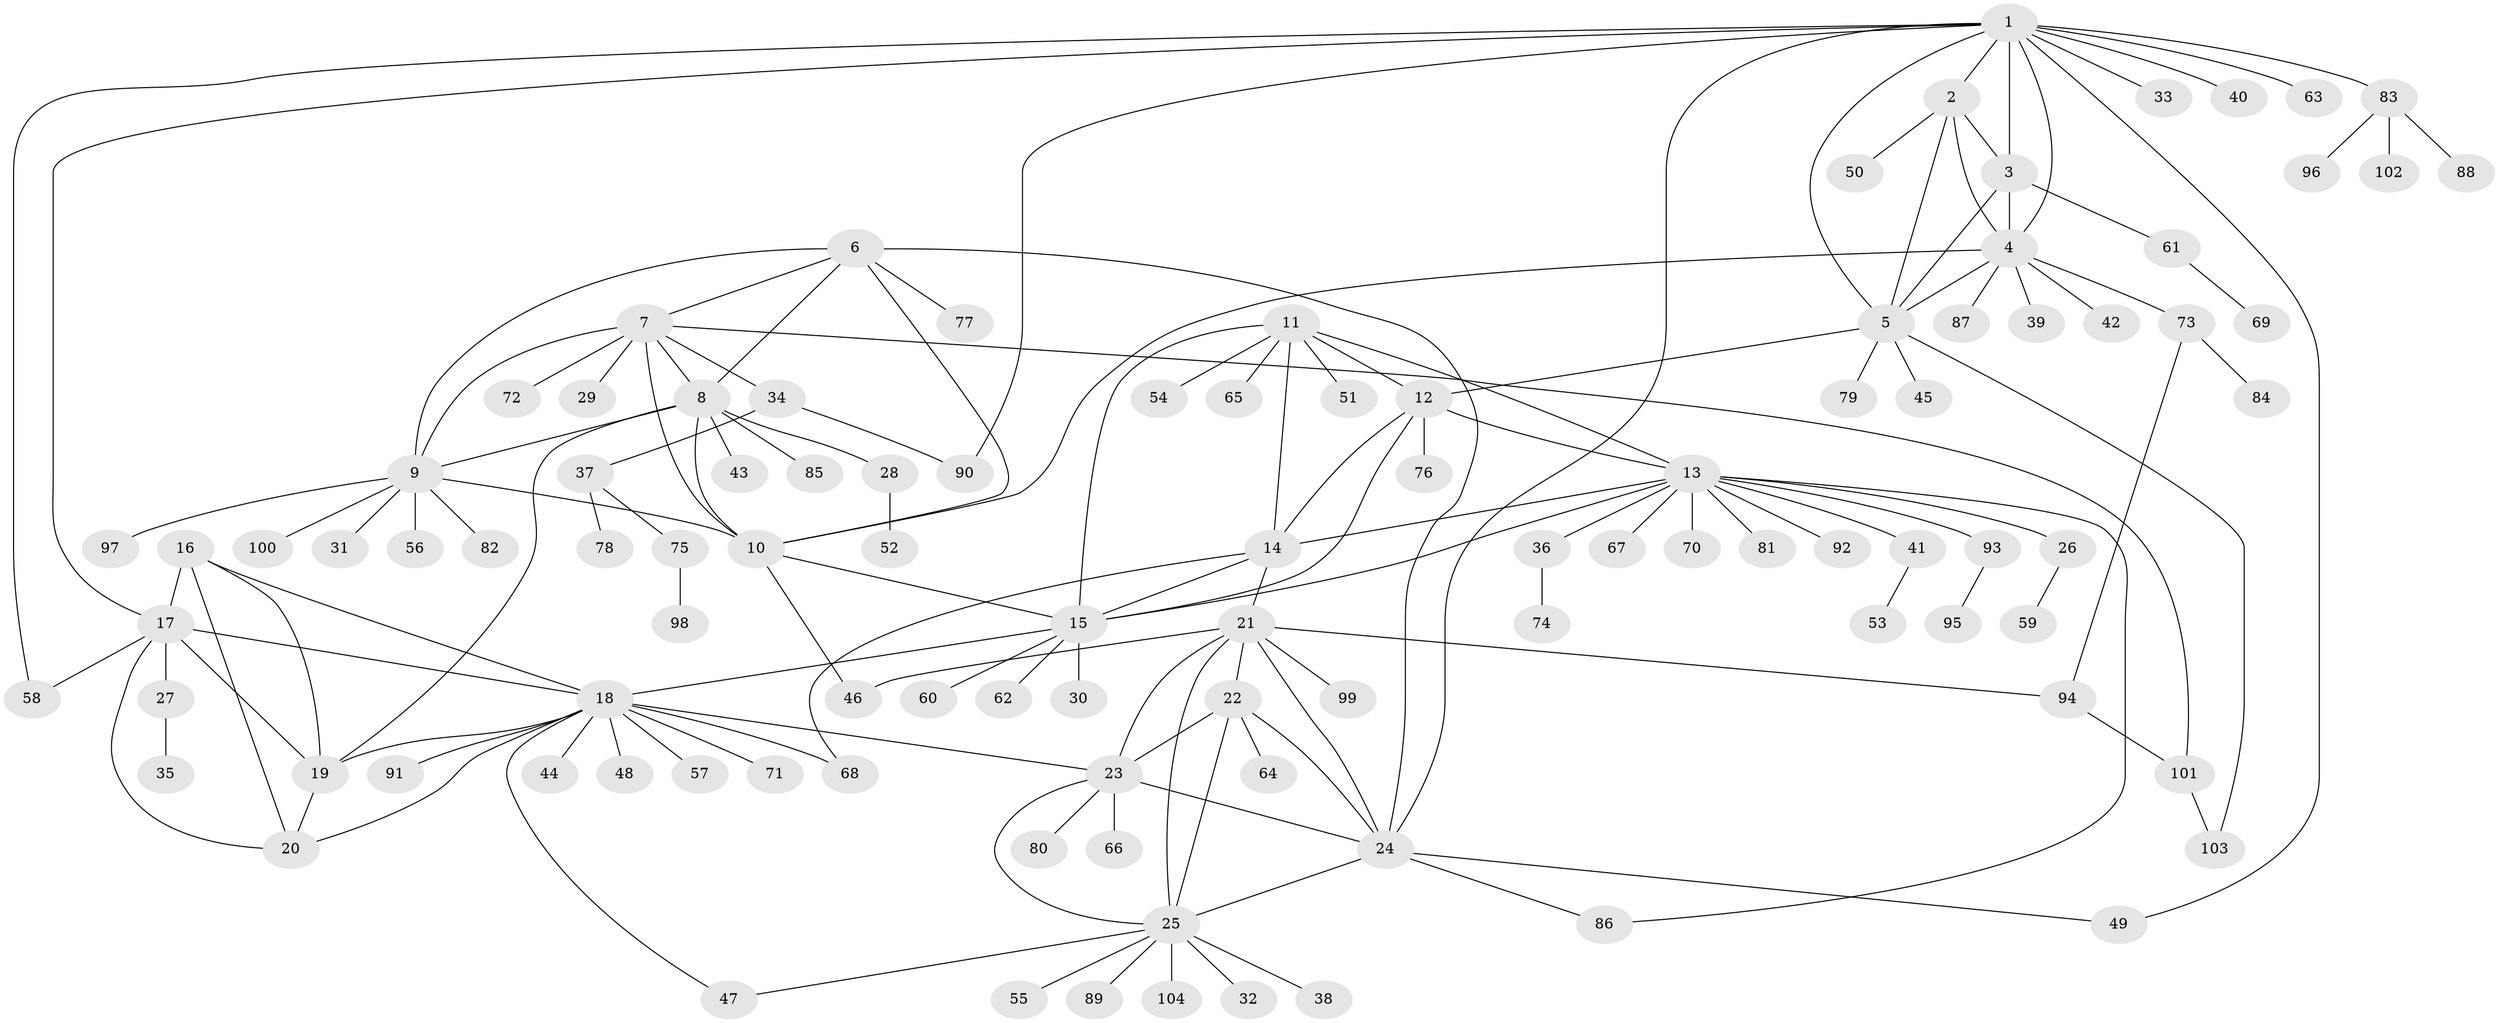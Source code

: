 // coarse degree distribution, {12: 0.01282051282051282, 5: 0.05128205128205128, 8: 0.038461538461538464, 7: 0.038461538461538464, 10: 0.02564102564102564, 6: 0.01282051282051282, 4: 0.038461538461538464, 13: 0.01282051282051282, 9: 0.01282051282051282, 3: 0.038461538461538464, 2: 0.10256410256410256, 1: 0.6153846153846154}
// Generated by graph-tools (version 1.1) at 2025/52/02/27/25 19:52:16]
// undirected, 104 vertices, 149 edges
graph export_dot {
graph [start="1"]
  node [color=gray90,style=filled];
  1;
  2;
  3;
  4;
  5;
  6;
  7;
  8;
  9;
  10;
  11;
  12;
  13;
  14;
  15;
  16;
  17;
  18;
  19;
  20;
  21;
  22;
  23;
  24;
  25;
  26;
  27;
  28;
  29;
  30;
  31;
  32;
  33;
  34;
  35;
  36;
  37;
  38;
  39;
  40;
  41;
  42;
  43;
  44;
  45;
  46;
  47;
  48;
  49;
  50;
  51;
  52;
  53;
  54;
  55;
  56;
  57;
  58;
  59;
  60;
  61;
  62;
  63;
  64;
  65;
  66;
  67;
  68;
  69;
  70;
  71;
  72;
  73;
  74;
  75;
  76;
  77;
  78;
  79;
  80;
  81;
  82;
  83;
  84;
  85;
  86;
  87;
  88;
  89;
  90;
  91;
  92;
  93;
  94;
  95;
  96;
  97;
  98;
  99;
  100;
  101;
  102;
  103;
  104;
  1 -- 2;
  1 -- 3;
  1 -- 4;
  1 -- 5;
  1 -- 17;
  1 -- 24;
  1 -- 33;
  1 -- 40;
  1 -- 49;
  1 -- 58;
  1 -- 63;
  1 -- 83;
  1 -- 90;
  2 -- 3;
  2 -- 4;
  2 -- 5;
  2 -- 50;
  3 -- 4;
  3 -- 5;
  3 -- 61;
  4 -- 5;
  4 -- 10;
  4 -- 39;
  4 -- 42;
  4 -- 73;
  4 -- 87;
  5 -- 12;
  5 -- 45;
  5 -- 79;
  5 -- 103;
  6 -- 7;
  6 -- 8;
  6 -- 9;
  6 -- 10;
  6 -- 24;
  6 -- 77;
  7 -- 8;
  7 -- 9;
  7 -- 10;
  7 -- 29;
  7 -- 34;
  7 -- 72;
  7 -- 101;
  8 -- 9;
  8 -- 10;
  8 -- 19;
  8 -- 28;
  8 -- 43;
  8 -- 85;
  9 -- 10;
  9 -- 31;
  9 -- 56;
  9 -- 82;
  9 -- 97;
  9 -- 100;
  10 -- 15;
  10 -- 46;
  11 -- 12;
  11 -- 13;
  11 -- 14;
  11 -- 15;
  11 -- 51;
  11 -- 54;
  11 -- 65;
  12 -- 13;
  12 -- 14;
  12 -- 15;
  12 -- 76;
  13 -- 14;
  13 -- 15;
  13 -- 26;
  13 -- 36;
  13 -- 41;
  13 -- 67;
  13 -- 70;
  13 -- 81;
  13 -- 86;
  13 -- 92;
  13 -- 93;
  14 -- 15;
  14 -- 21;
  14 -- 68;
  15 -- 18;
  15 -- 30;
  15 -- 60;
  15 -- 62;
  16 -- 17;
  16 -- 18;
  16 -- 19;
  16 -- 20;
  17 -- 18;
  17 -- 19;
  17 -- 20;
  17 -- 27;
  17 -- 58;
  18 -- 19;
  18 -- 20;
  18 -- 23;
  18 -- 44;
  18 -- 47;
  18 -- 48;
  18 -- 57;
  18 -- 68;
  18 -- 71;
  18 -- 91;
  19 -- 20;
  21 -- 22;
  21 -- 23;
  21 -- 24;
  21 -- 25;
  21 -- 46;
  21 -- 94;
  21 -- 99;
  22 -- 23;
  22 -- 24;
  22 -- 25;
  22 -- 64;
  23 -- 24;
  23 -- 25;
  23 -- 66;
  23 -- 80;
  24 -- 25;
  24 -- 49;
  24 -- 86;
  25 -- 32;
  25 -- 38;
  25 -- 47;
  25 -- 55;
  25 -- 89;
  25 -- 104;
  26 -- 59;
  27 -- 35;
  28 -- 52;
  34 -- 37;
  34 -- 90;
  36 -- 74;
  37 -- 75;
  37 -- 78;
  41 -- 53;
  61 -- 69;
  73 -- 84;
  73 -- 94;
  75 -- 98;
  83 -- 88;
  83 -- 96;
  83 -- 102;
  93 -- 95;
  94 -- 101;
  101 -- 103;
}
